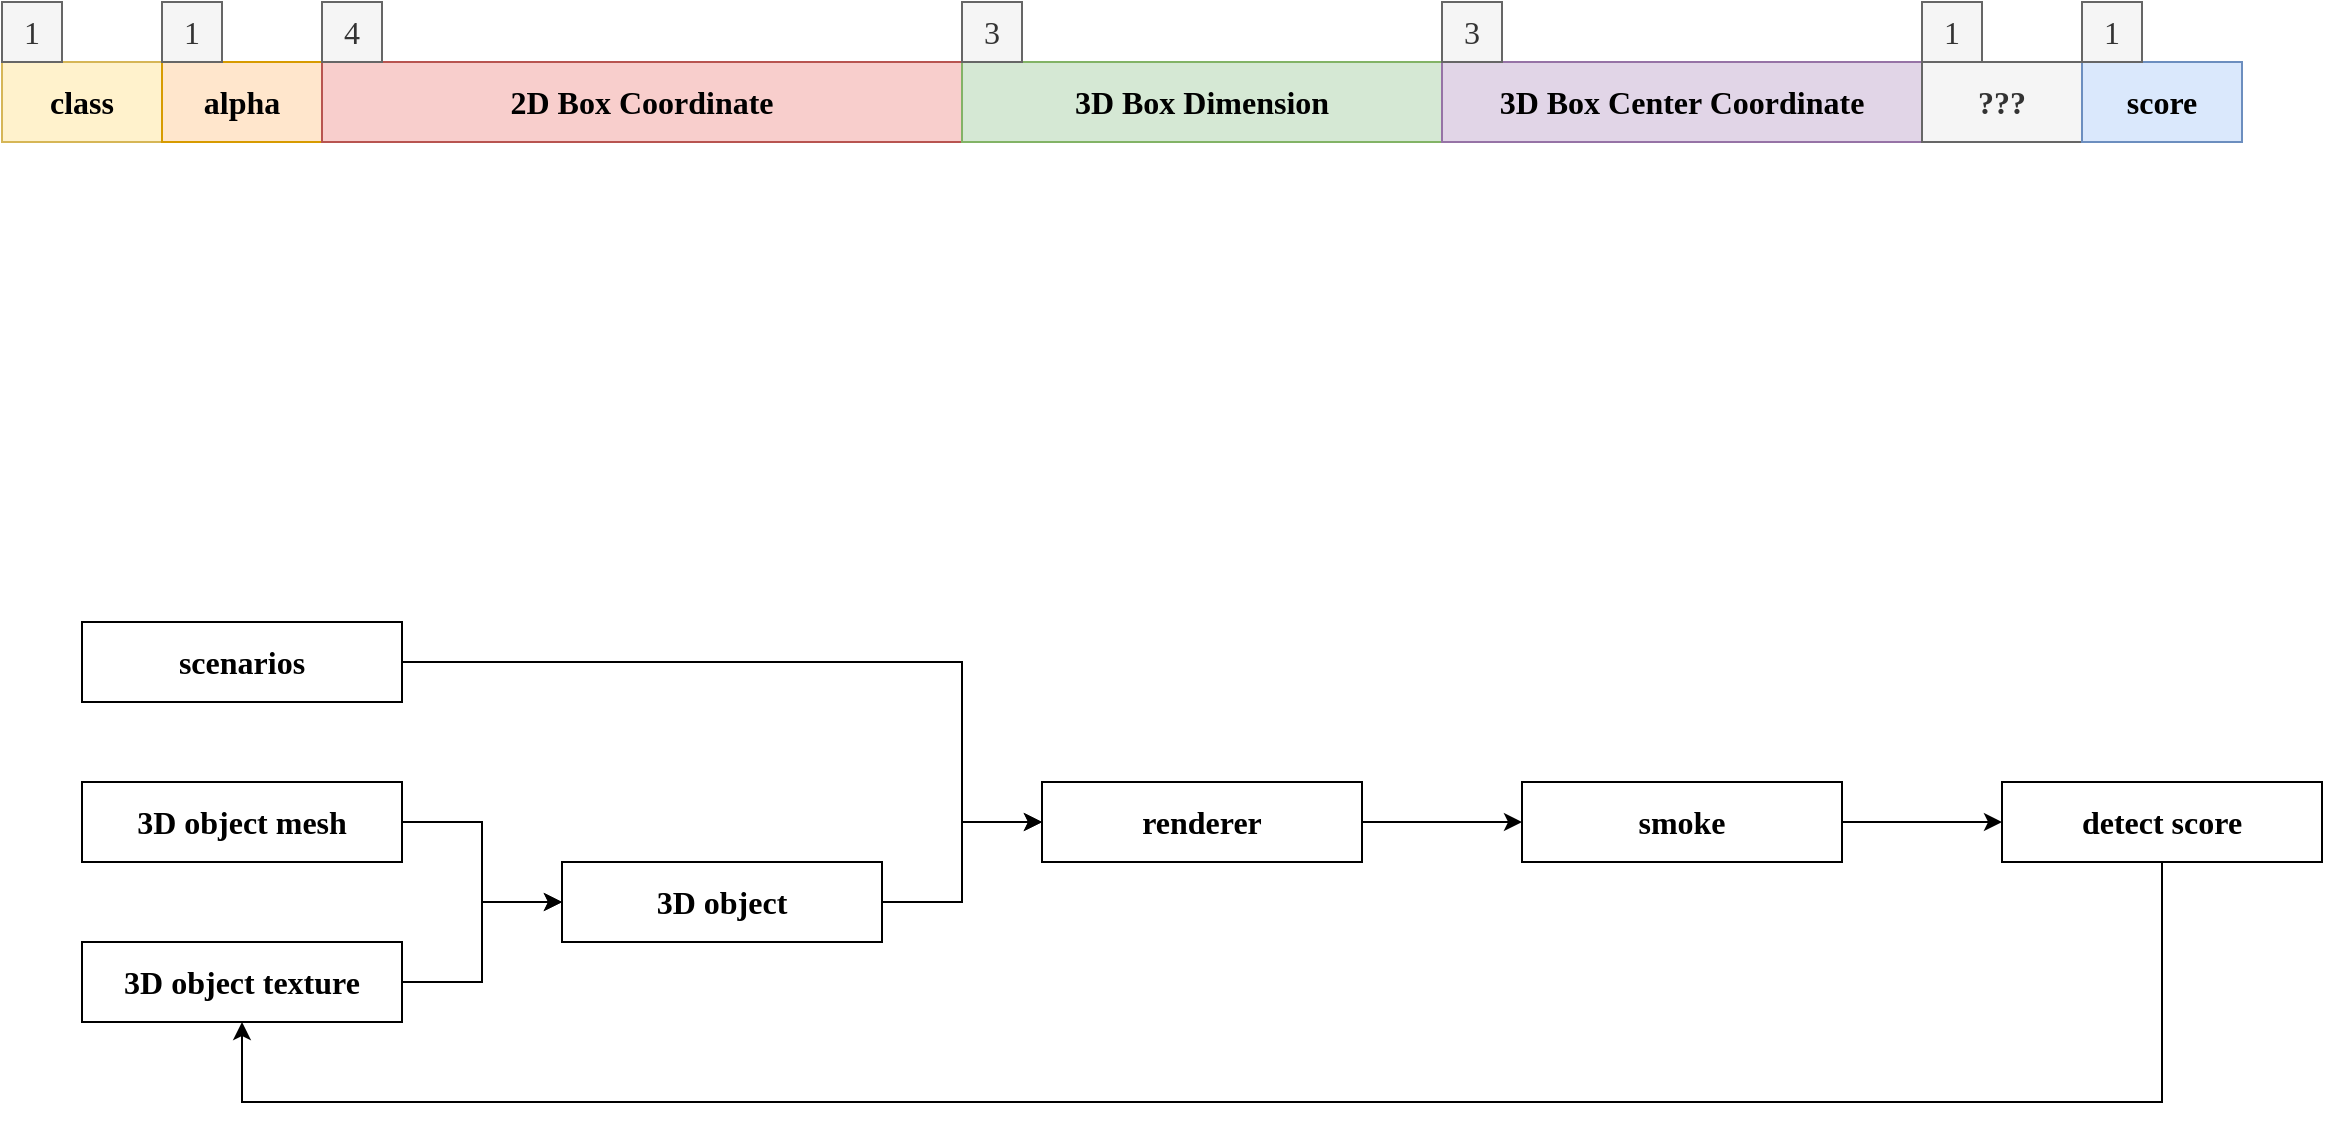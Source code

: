 <mxfile version="16.6.1" type="github">
  <diagram id="Sp5s2glZA3ZFNez7v4EB" name="Page-1">
    <mxGraphModel dx="1422" dy="832" grid="1" gridSize="10" guides="1" tooltips="1" connect="1" arrows="1" fold="1" page="1" pageScale="1" pageWidth="2339" pageHeight="3300" math="0" shadow="0">
      <root>
        <mxCell id="0" />
        <mxCell id="1" parent="0" />
        <mxCell id="vrpzgk-Dyho_CdqEeMss-35" value="" style="group" parent="1" vertex="1" connectable="0">
          <mxGeometry x="40" y="50" width="1120" height="70" as="geometry" />
        </mxCell>
        <mxCell id="vrpzgk-Dyho_CdqEeMss-1" value="&lt;font face=&quot;Comic Sans MS&quot;&gt;&lt;span style=&quot;font-size: 16px&quot;&gt;&lt;b&gt;class&lt;/b&gt;&lt;/span&gt;&lt;/font&gt;" style="rounded=0;whiteSpace=wrap;html=1;fillColor=#fff2cc;strokeColor=#d6b656;" parent="vrpzgk-Dyho_CdqEeMss-35" vertex="1">
          <mxGeometry y="30" width="80" height="40" as="geometry" />
        </mxCell>
        <mxCell id="vrpzgk-Dyho_CdqEeMss-15" value="&lt;font face=&quot;Comic Sans MS&quot; size=&quot;1&quot;&gt;&lt;b style=&quot;font-size: 16px&quot;&gt;alpha&lt;/b&gt;&lt;/font&gt;" style="rounded=0;whiteSpace=wrap;html=1;fillColor=#ffe6cc;strokeColor=#d79b00;" parent="vrpzgk-Dyho_CdqEeMss-35" vertex="1">
          <mxGeometry x="80" y="30" width="80" height="40" as="geometry" />
        </mxCell>
        <mxCell id="vrpzgk-Dyho_CdqEeMss-16" value="&lt;font face=&quot;Comic Sans MS&quot;&gt;&lt;span style=&quot;font-size: 16px&quot;&gt;&lt;b&gt;2D Box Coordinate&lt;/b&gt;&lt;/span&gt;&lt;/font&gt;" style="rounded=0;whiteSpace=wrap;html=1;fillColor=#f8cecc;strokeColor=#b85450;" parent="vrpzgk-Dyho_CdqEeMss-35" vertex="1">
          <mxGeometry x="160" y="30" width="320" height="40" as="geometry" />
        </mxCell>
        <mxCell id="vrpzgk-Dyho_CdqEeMss-20" value="&lt;font face=&quot;Comic Sans MS&quot; size=&quot;1&quot;&gt;&lt;b style=&quot;font-size: 16px&quot;&gt;3D Box Dimension&lt;/b&gt;&lt;/font&gt;" style="rounded=0;whiteSpace=wrap;html=1;fillColor=#d5e8d4;strokeColor=#82b366;" parent="vrpzgk-Dyho_CdqEeMss-35" vertex="1">
          <mxGeometry x="480" y="30" width="240" height="40" as="geometry" />
        </mxCell>
        <mxCell id="vrpzgk-Dyho_CdqEeMss-23" value="&lt;font face=&quot;Comic Sans MS&quot; size=&quot;1&quot;&gt;&lt;b style=&quot;font-size: 16px&quot;&gt;3D Box Center Coordinate&lt;/b&gt;&lt;/font&gt;" style="rounded=0;whiteSpace=wrap;html=1;fillColor=#e1d5e7;strokeColor=#9673a6;" parent="vrpzgk-Dyho_CdqEeMss-35" vertex="1">
          <mxGeometry x="720" y="30" width="240" height="40" as="geometry" />
        </mxCell>
        <mxCell id="vrpzgk-Dyho_CdqEeMss-26" value="&lt;font face=&quot;Comic Sans MS&quot; size=&quot;1&quot;&gt;&lt;b style=&quot;font-size: 16px&quot;&gt;???&lt;/b&gt;&lt;/font&gt;" style="rounded=0;whiteSpace=wrap;html=1;fillColor=#f5f5f5;fontColor=#333333;strokeColor=#666666;" parent="vrpzgk-Dyho_CdqEeMss-35" vertex="1">
          <mxGeometry x="960" y="30" width="80" height="40" as="geometry" />
        </mxCell>
        <mxCell id="vrpzgk-Dyho_CdqEeMss-27" value="&lt;font face=&quot;Comic Sans MS&quot; size=&quot;1&quot;&gt;&lt;b style=&quot;font-size: 16px&quot;&gt;score&lt;/b&gt;&lt;/font&gt;" style="rounded=0;whiteSpace=wrap;html=1;fillColor=#dae8fc;strokeColor=#6c8ebf;" parent="vrpzgk-Dyho_CdqEeMss-35" vertex="1">
          <mxGeometry x="1040" y="30" width="80" height="40" as="geometry" />
        </mxCell>
        <mxCell id="vrpzgk-Dyho_CdqEeMss-28" value="1" style="text;html=1;strokeColor=#666666;fillColor=#f5f5f5;align=center;verticalAlign=middle;whiteSpace=wrap;rounded=0;fontFamily=Comic Sans MS;fontSize=16;fontColor=#333333;" parent="vrpzgk-Dyho_CdqEeMss-35" vertex="1">
          <mxGeometry width="30" height="30" as="geometry" />
        </mxCell>
        <mxCell id="vrpzgk-Dyho_CdqEeMss-29" value="1" style="text;html=1;strokeColor=#666666;fillColor=#f5f5f5;align=center;verticalAlign=middle;whiteSpace=wrap;rounded=0;fontFamily=Comic Sans MS;fontSize=16;fontColor=#333333;" parent="vrpzgk-Dyho_CdqEeMss-35" vertex="1">
          <mxGeometry x="80" width="30" height="30" as="geometry" />
        </mxCell>
        <mxCell id="vrpzgk-Dyho_CdqEeMss-30" value="3" style="text;html=1;strokeColor=#666666;fillColor=#f5f5f5;align=center;verticalAlign=middle;whiteSpace=wrap;rounded=0;fontFamily=Comic Sans MS;fontSize=16;fontColor=#333333;" parent="vrpzgk-Dyho_CdqEeMss-35" vertex="1">
          <mxGeometry x="480" width="30" height="30" as="geometry" />
        </mxCell>
        <mxCell id="vrpzgk-Dyho_CdqEeMss-31" value="4" style="text;html=1;strokeColor=#666666;fillColor=#f5f5f5;align=center;verticalAlign=middle;whiteSpace=wrap;rounded=0;fontFamily=Comic Sans MS;fontSize=16;fontColor=#333333;" parent="vrpzgk-Dyho_CdqEeMss-35" vertex="1">
          <mxGeometry x="160" width="30" height="30" as="geometry" />
        </mxCell>
        <mxCell id="vrpzgk-Dyho_CdqEeMss-32" value="3" style="text;html=1;strokeColor=#666666;fillColor=#f5f5f5;align=center;verticalAlign=middle;whiteSpace=wrap;rounded=0;fontFamily=Comic Sans MS;fontSize=16;fontColor=#333333;" parent="vrpzgk-Dyho_CdqEeMss-35" vertex="1">
          <mxGeometry x="720" width="30" height="30" as="geometry" />
        </mxCell>
        <mxCell id="vrpzgk-Dyho_CdqEeMss-33" value="1" style="text;html=1;strokeColor=#666666;fillColor=#f5f5f5;align=center;verticalAlign=middle;whiteSpace=wrap;rounded=0;fontFamily=Comic Sans MS;fontSize=16;fontColor=#333333;" parent="vrpzgk-Dyho_CdqEeMss-35" vertex="1">
          <mxGeometry x="960" width="30" height="30" as="geometry" />
        </mxCell>
        <mxCell id="vrpzgk-Dyho_CdqEeMss-34" value="1" style="text;html=1;strokeColor=#666666;fillColor=#f5f5f5;align=center;verticalAlign=middle;whiteSpace=wrap;rounded=0;fontFamily=Comic Sans MS;fontSize=16;fontColor=#333333;" parent="vrpzgk-Dyho_CdqEeMss-35" vertex="1">
          <mxGeometry x="1040" width="30" height="30" as="geometry" />
        </mxCell>
        <mxCell id="JFMTasxrFXMbqPr7FNUc-8" style="edgeStyle=orthogonalEdgeStyle;rounded=0;orthogonalLoop=1;jettySize=auto;html=1;exitX=1;exitY=0.5;exitDx=0;exitDy=0;entryX=0;entryY=0.5;entryDx=0;entryDy=0;fontFamily=Comic Sans MS;fontSize=16;" edge="1" parent="1" source="JFMTasxrFXMbqPr7FNUc-1" target="JFMTasxrFXMbqPr7FNUc-7">
          <mxGeometry relative="1" as="geometry">
            <Array as="points">
              <mxPoint x="520" y="380" />
              <mxPoint x="520" y="460" />
            </Array>
          </mxGeometry>
        </mxCell>
        <mxCell id="JFMTasxrFXMbqPr7FNUc-1" value="scenarios" style="rounded=0;whiteSpace=wrap;html=1;fontFamily=Comic Sans MS;fontSize=16;fontStyle=1" vertex="1" parent="1">
          <mxGeometry x="80" y="360" width="160" height="40" as="geometry" />
        </mxCell>
        <mxCell id="JFMTasxrFXMbqPr7FNUc-5" style="edgeStyle=orthogonalEdgeStyle;rounded=0;orthogonalLoop=1;jettySize=auto;html=1;exitX=1;exitY=0.5;exitDx=0;exitDy=0;fontFamily=Comic Sans MS;fontSize=16;" edge="1" parent="1" source="JFMTasxrFXMbqPr7FNUc-2" target="JFMTasxrFXMbqPr7FNUc-4">
          <mxGeometry relative="1" as="geometry" />
        </mxCell>
        <mxCell id="JFMTasxrFXMbqPr7FNUc-2" value="3D object mesh" style="rounded=0;whiteSpace=wrap;html=1;fontFamily=Comic Sans MS;fontSize=16;fontStyle=1" vertex="1" parent="1">
          <mxGeometry x="80" y="440" width="160" height="40" as="geometry" />
        </mxCell>
        <mxCell id="JFMTasxrFXMbqPr7FNUc-6" style="edgeStyle=orthogonalEdgeStyle;rounded=0;orthogonalLoop=1;jettySize=auto;html=1;exitX=1;exitY=0.5;exitDx=0;exitDy=0;fontFamily=Comic Sans MS;fontSize=16;" edge="1" parent="1" source="JFMTasxrFXMbqPr7FNUc-3">
          <mxGeometry relative="1" as="geometry">
            <mxPoint x="320" y="500" as="targetPoint" />
            <Array as="points">
              <mxPoint x="280" y="540" />
              <mxPoint x="280" y="500" />
            </Array>
          </mxGeometry>
        </mxCell>
        <mxCell id="JFMTasxrFXMbqPr7FNUc-3" value="3D object texture" style="rounded=0;whiteSpace=wrap;html=1;fontFamily=Comic Sans MS;fontSize=16;fontStyle=1" vertex="1" parent="1">
          <mxGeometry x="80" y="520" width="160" height="40" as="geometry" />
        </mxCell>
        <mxCell id="JFMTasxrFXMbqPr7FNUc-9" style="edgeStyle=orthogonalEdgeStyle;rounded=0;orthogonalLoop=1;jettySize=auto;html=1;exitX=1;exitY=0.5;exitDx=0;exitDy=0;entryX=0;entryY=0.5;entryDx=0;entryDy=0;fontFamily=Comic Sans MS;fontSize=16;" edge="1" parent="1" source="JFMTasxrFXMbqPr7FNUc-4" target="JFMTasxrFXMbqPr7FNUc-7">
          <mxGeometry relative="1" as="geometry" />
        </mxCell>
        <mxCell id="JFMTasxrFXMbqPr7FNUc-4" value="3D object" style="rounded=0;whiteSpace=wrap;html=1;fontFamily=Comic Sans MS;fontSize=16;fontStyle=1" vertex="1" parent="1">
          <mxGeometry x="320" y="480" width="160" height="40" as="geometry" />
        </mxCell>
        <mxCell id="JFMTasxrFXMbqPr7FNUc-11" style="edgeStyle=orthogonalEdgeStyle;rounded=0;orthogonalLoop=1;jettySize=auto;html=1;exitX=1;exitY=0.5;exitDx=0;exitDy=0;entryX=0;entryY=0.5;entryDx=0;entryDy=0;fontFamily=Comic Sans MS;fontSize=16;" edge="1" parent="1" source="JFMTasxrFXMbqPr7FNUc-7" target="JFMTasxrFXMbqPr7FNUc-10">
          <mxGeometry relative="1" as="geometry" />
        </mxCell>
        <mxCell id="JFMTasxrFXMbqPr7FNUc-7" value="renderer" style="rounded=0;whiteSpace=wrap;html=1;fontFamily=Comic Sans MS;fontSize=16;fontStyle=1" vertex="1" parent="1">
          <mxGeometry x="560" y="440" width="160" height="40" as="geometry" />
        </mxCell>
        <mxCell id="JFMTasxrFXMbqPr7FNUc-13" style="edgeStyle=orthogonalEdgeStyle;rounded=0;orthogonalLoop=1;jettySize=auto;html=1;exitX=1;exitY=0.5;exitDx=0;exitDy=0;entryX=0;entryY=0.5;entryDx=0;entryDy=0;fontFamily=Comic Sans MS;fontSize=16;" edge="1" parent="1" source="JFMTasxrFXMbqPr7FNUc-10" target="JFMTasxrFXMbqPr7FNUc-12">
          <mxGeometry relative="1" as="geometry" />
        </mxCell>
        <mxCell id="JFMTasxrFXMbqPr7FNUc-10" value="smoke" style="rounded=0;whiteSpace=wrap;html=1;fontFamily=Comic Sans MS;fontSize=16;fontStyle=1" vertex="1" parent="1">
          <mxGeometry x="800" y="440" width="160" height="40" as="geometry" />
        </mxCell>
        <mxCell id="JFMTasxrFXMbqPr7FNUc-14" style="edgeStyle=orthogonalEdgeStyle;rounded=0;orthogonalLoop=1;jettySize=auto;html=1;exitX=0.5;exitY=1;exitDx=0;exitDy=0;entryX=0.5;entryY=1;entryDx=0;entryDy=0;fontFamily=Comic Sans MS;fontSize=16;" edge="1" parent="1" source="JFMTasxrFXMbqPr7FNUc-12" target="JFMTasxrFXMbqPr7FNUc-3">
          <mxGeometry relative="1" as="geometry">
            <Array as="points">
              <mxPoint x="1120" y="600" />
              <mxPoint x="160" y="600" />
            </Array>
          </mxGeometry>
        </mxCell>
        <mxCell id="JFMTasxrFXMbqPr7FNUc-12" value="detect score" style="rounded=0;whiteSpace=wrap;html=1;fontFamily=Comic Sans MS;fontSize=16;fontStyle=1" vertex="1" parent="1">
          <mxGeometry x="1040" y="440" width="160" height="40" as="geometry" />
        </mxCell>
      </root>
    </mxGraphModel>
  </diagram>
</mxfile>
